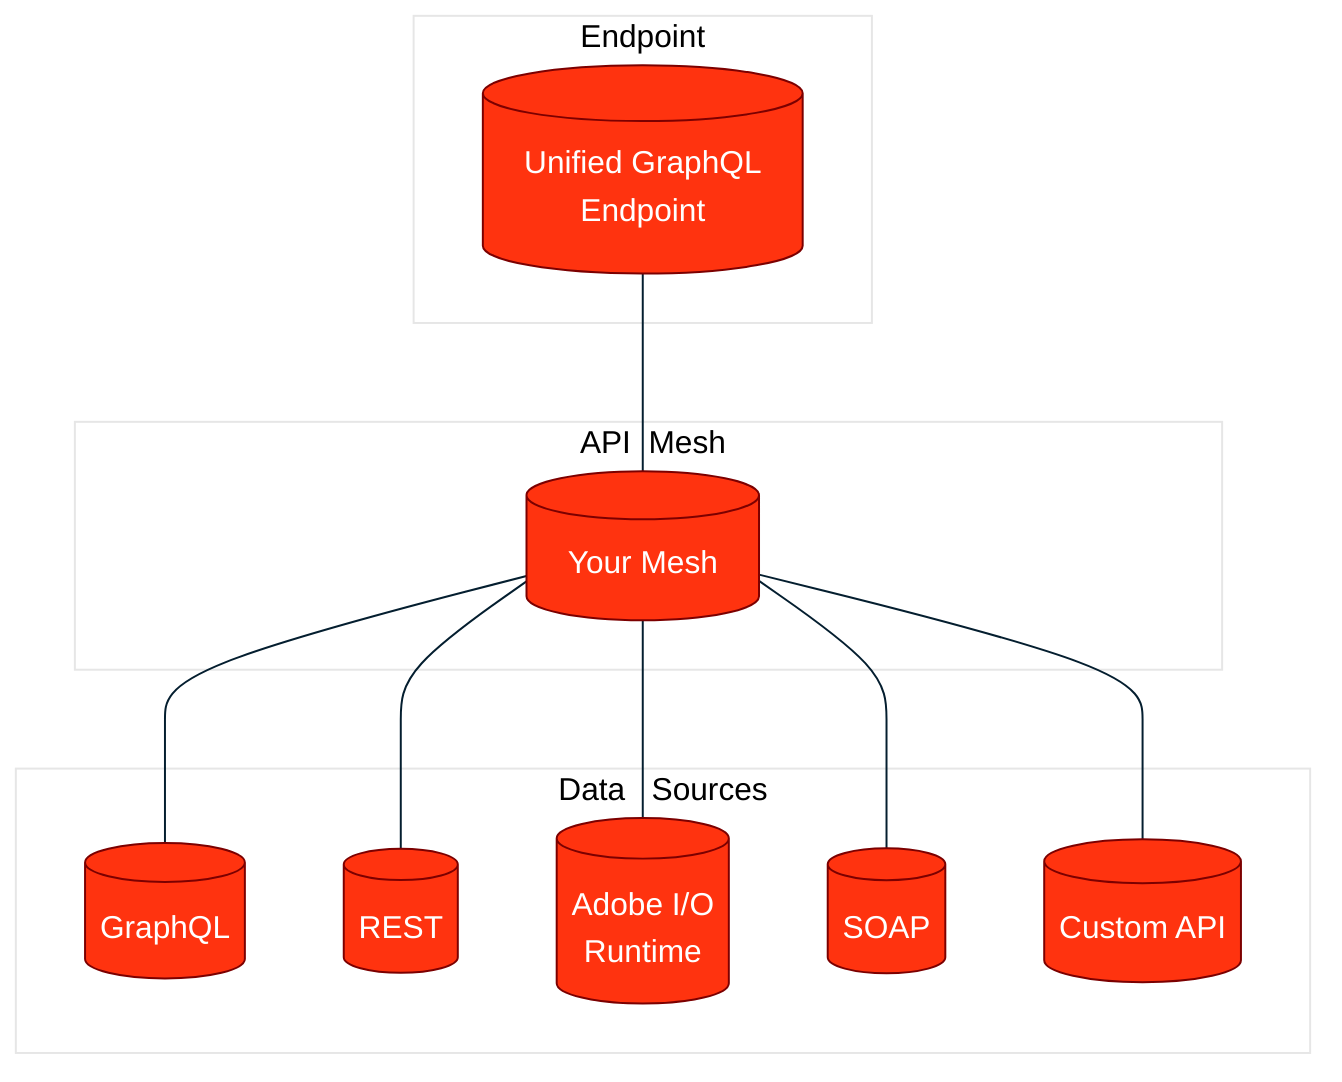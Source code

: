 %%{
  init: {
    'theme': 'base',
    'themeVariables': {
      'primaryColor': '#FF330F',
      'primaryTextColor': '#fff',
      'primaryBorderColor': '#7C0000',
      'lineColor': '#041E2F',
      'secondaryColor': '#006100',
      'tertiaryColor': '#fff'
    }
  }
}%%
flowchart TD
    subgraph Endpoint 
    A[(&nbsp&nbsp&nbspUnified GraphQL&nbsp&nbsp&nbsp \n Endpoint)]
    end
    subgraph &nbspAPI&nbsp&nbspMesh
    B[(&nbsp&nbsp&nbspYour Mesh&nbsp&nbsp&nbsp)]
    end
    subgraph Data  &nbsp Sources
    C[(GraphQL)] 
    D[( REST )] 
    E[( Adobe I/O \n Runtime )] 
    F[(SOAP)]
    G[(Custom API)]
    end

    A --- B
    B --- C
    B --- D
    B --- E
    B --- F
    B --- G